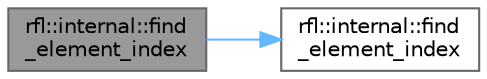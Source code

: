 digraph "rfl::internal::find_element_index"
{
 // LATEX_PDF_SIZE
  bgcolor="transparent";
  edge [fontname=Helvetica,fontsize=10,labelfontname=Helvetica,labelfontsize=10];
  node [fontname=Helvetica,fontsize=10,shape=box,height=0.2,width=0.4];
  rankdir="LR";
  Node1 [id="Node000001",label="rfl::internal::find\l_element_index",height=0.2,width=0.4,color="gray40", fillcolor="grey60", style="filled", fontcolor="black",tooltip=" "];
  Node1 -> Node2 [id="edge1_Node000001_Node000002",color="steelblue1",style="solid",tooltip=" "];
  Node2 [id="Node000002",label="rfl::internal::find\l_element_index",height=0.2,width=0.4,color="grey40", fillcolor="white", style="filled",URL="$namespacerfl_1_1internal.html#a8e617980172740cdd916fa99d1711f1f",tooltip=" "];
}
